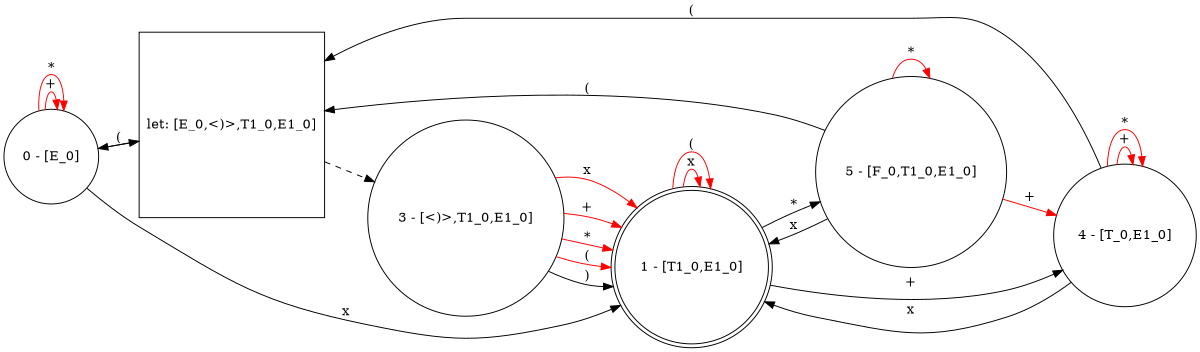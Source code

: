 digraph {
rankdir=LR;
size="8,5";
node [shape = circle, color = black];
0 [label="0 - [E_0]"];
3 [label="3 - [<)>,T1_0,E1_0]"];
4 [label="4 - [T_0,E1_0]"];
5 [label="5 - [F_0,T1_0,E1_0]"];
node [shape = square];
2 [label="let: [E_0,<)>,T1_0,E1_0]"];
node [shape = doublecircle];
1 [label="1 - [T1_0,E1_0]"];
0 -> 1 [ label = "x", color = "black" ];
0 -> 0 [ label = "+", color = "red" ];
0 -> 0 [ label = "*", color = "red" ];
0 -> 2 [ label = "(", color = "black" ];
1 -> 1 [ label = "x", color = "red" ];
1 -> 4 [ label = "+", color = "black" ];
1 -> 5 [ label = "*", color = "black" ];
1 -> 1 [ label = "(", color = "red" ];
3 -> 1 [ label = "x", color = "red" ];
3 -> 1 [ label = "+", color = "red" ];
3 -> 1 [ label = "*", color = "red" ];
3 -> 1 [ label = "(", color = "red" ];
3 -> 1 [ label = ")", color = "black" ];
2 -> 0;
2 -> 3 [style=dashed];
4 -> 1 [ label = "x", color = "black" ];
4 -> 4 [ label = "+", color = "red" ];
4 -> 4 [ label = "*", color = "red" ];
4 -> 2 [ label = "(", color = "black" ];
5 -> 1 [ label = "x", color = "black" ];
5 -> 4 [ label = "+", color = "red" ];
5 -> 5 [ label = "*", color = "red" ];
5 -> 2 [ label = "(", color = "black" ];
}
